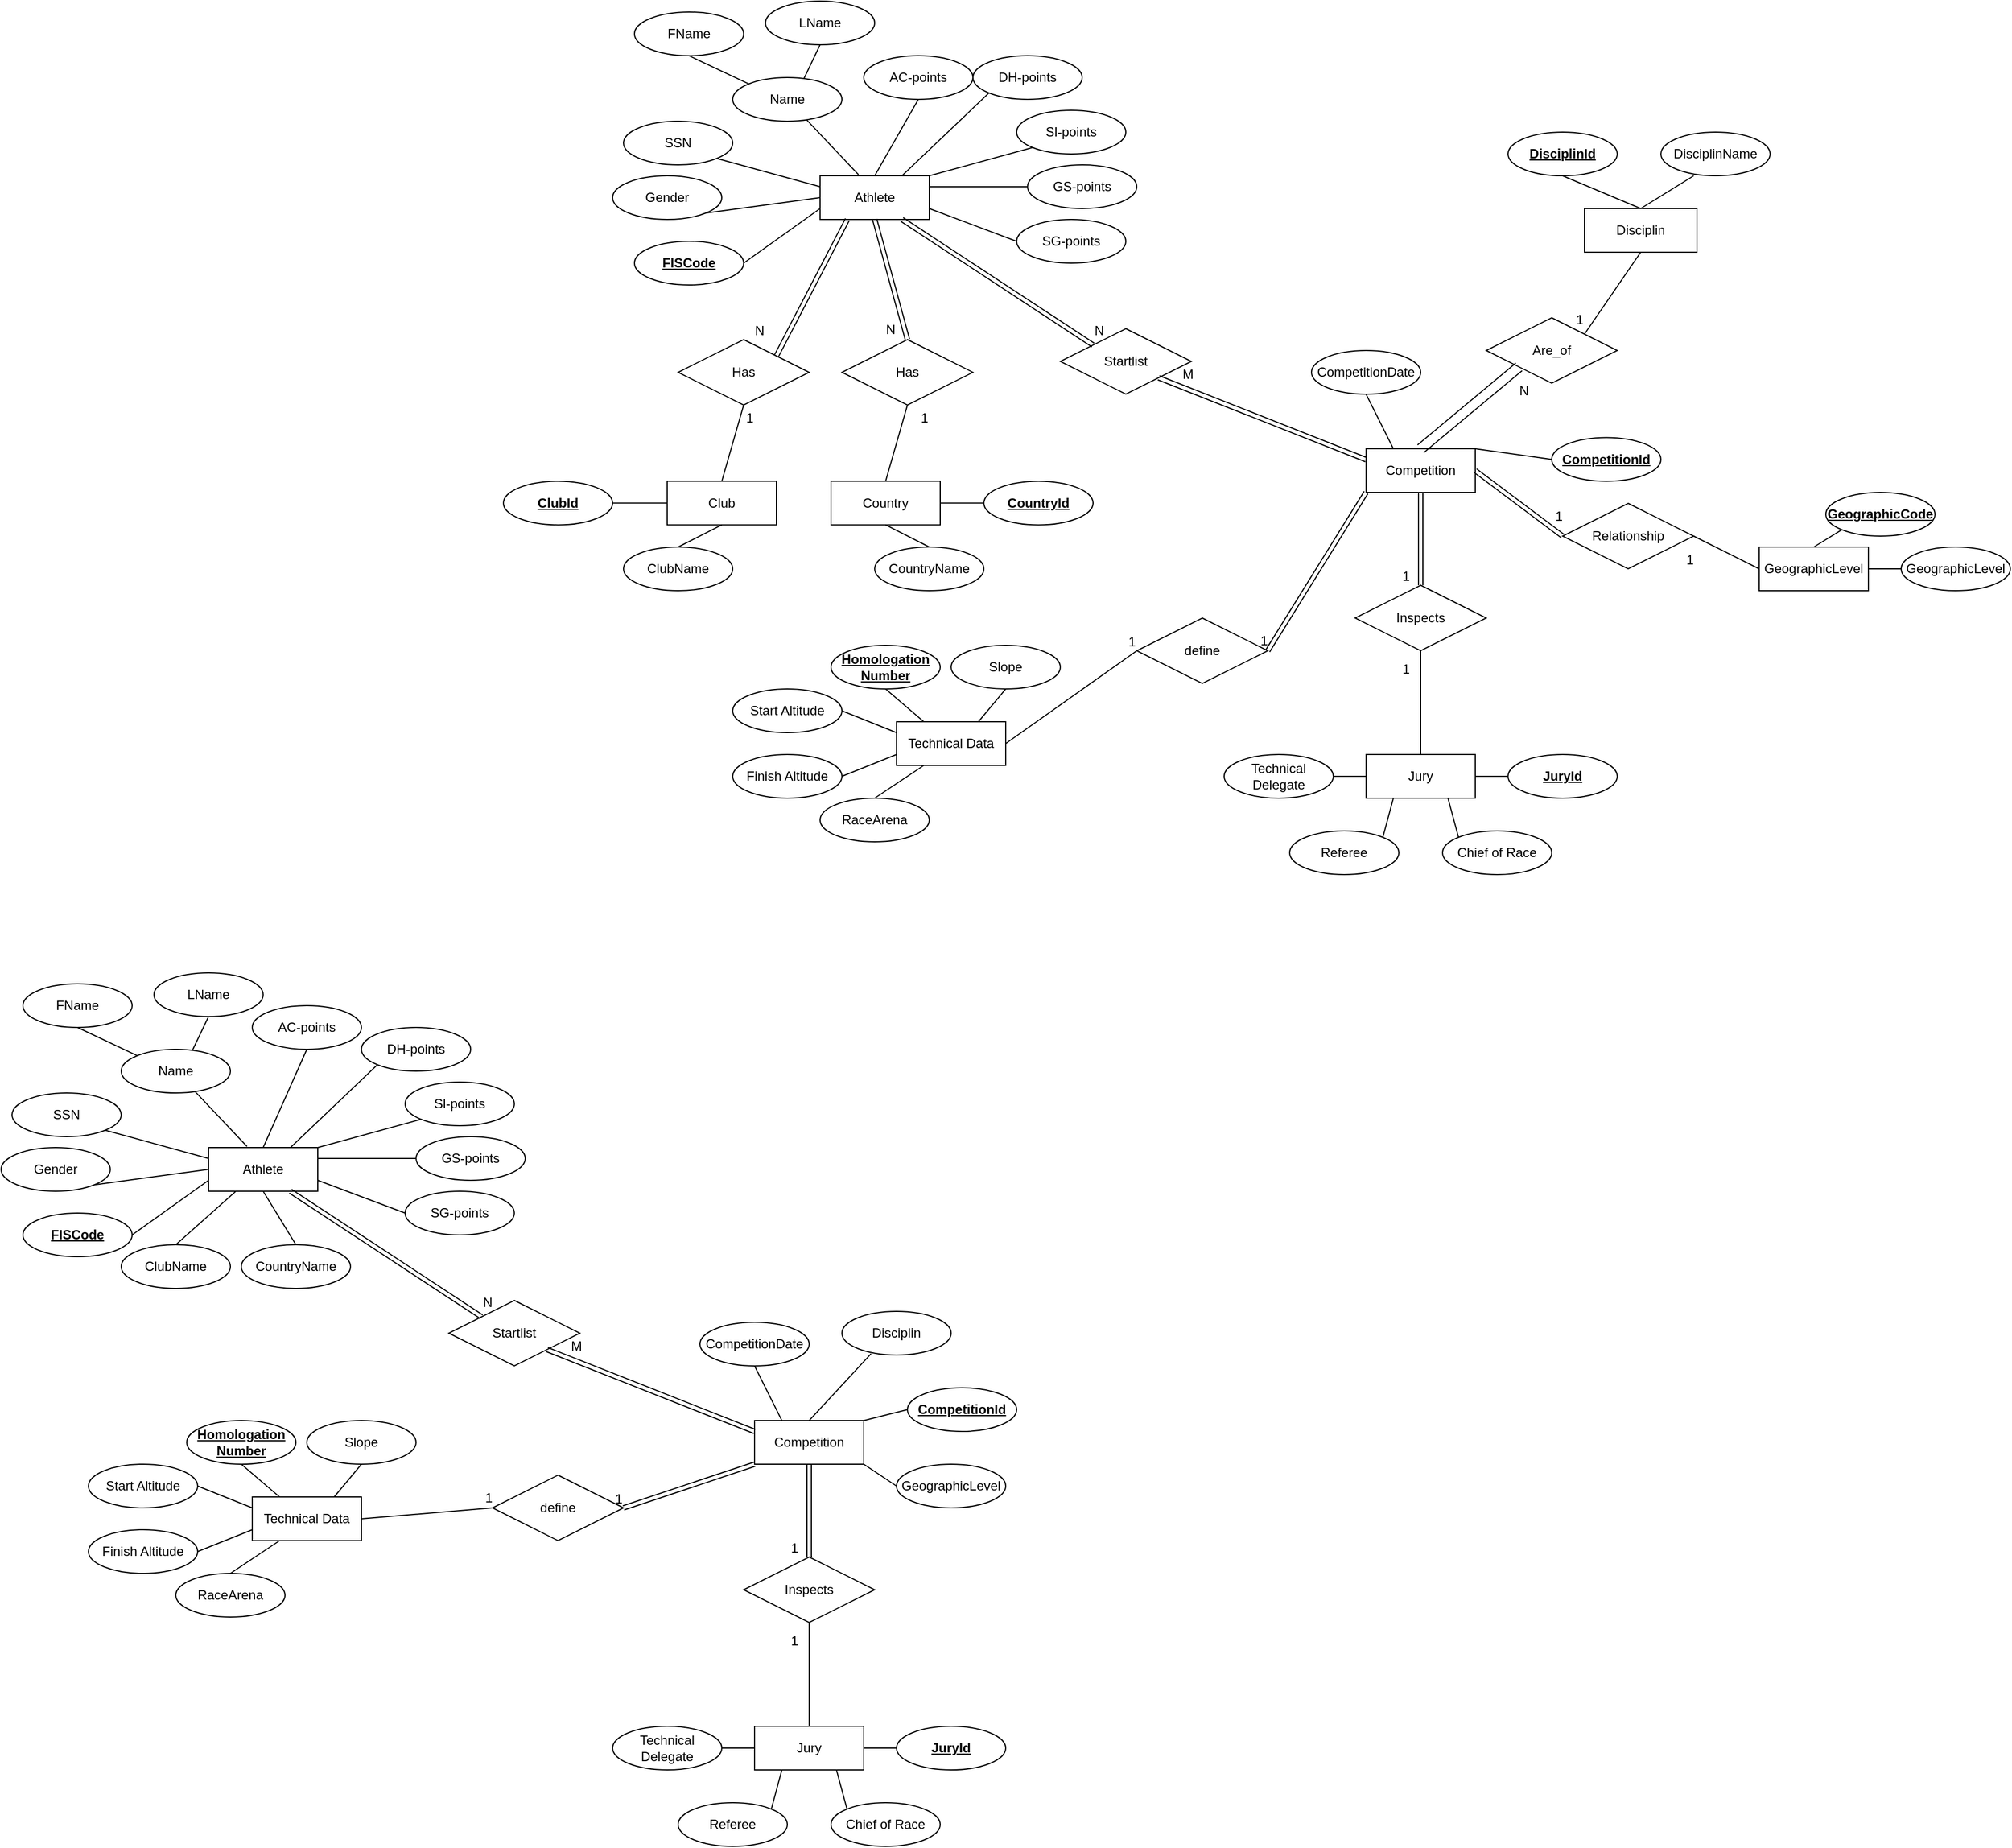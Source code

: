 <mxfile>
    <diagram id="diDXc3Ft5yhaLqKENx6Y" name="Page-1">
        <mxGraphModel dx="1535" dy="1657" grid="1" gridSize="10" guides="1" tooltips="1" connect="1" arrows="1" fold="1" page="1" pageScale="1" pageWidth="827" pageHeight="1169" math="0" shadow="0">
            <root>
                <mxCell id="0"/>
                <mxCell id="1" parent="0"/>
                <mxCell id="2" value="Athlete" style="whiteSpace=wrap;html=1;align=center;" parent="1" vertex="1">
                    <mxGeometry x="260" y="150" width="100" height="40" as="geometry"/>
                </mxCell>
                <mxCell id="7" value="&lt;b&gt;&lt;u&gt;FISCode&lt;/u&gt;&lt;/b&gt;" style="ellipse;whiteSpace=wrap;html=1;align=center;" parent="1" vertex="1">
                    <mxGeometry x="90" y="210" width="100" height="40" as="geometry"/>
                </mxCell>
                <mxCell id="8" value="SSN" style="ellipse;whiteSpace=wrap;html=1;align=center;" parent="1" vertex="1">
                    <mxGeometry x="80" y="100" width="100" height="40" as="geometry"/>
                </mxCell>
                <mxCell id="9" value="Sl-points&lt;span style=&quot;color: rgba(0, 0, 0, 0); font-family: monospace; font-size: 0px; text-align: start;&quot;&gt;%3CmxGraphModel%3E%3Croot%3E%3CmxCell%20id%3D%220%22%2F%3E%3CmxCell%20id%3D%221%22%20parent%3D%220%22%2F%3E%3CmxCell%20id%3D%222%22%20value%3D%22Racer%22%20style%3D%22whiteSpace%3Dwrap%3Bhtml%3D1%3Balign%3Dcenter%3B%22%20vertex%3D%221%22%20parent%3D%221%22%3E%3CmxGeometry%20x%3D%22340%22%20y%3D%22280%22%20width%3D%22100%22%20height%3D%2240%22%20as%3D%22geometry%22%2F%3E%3C%2FmxCell%3E%3C%2Froot%3E%3C%2FmxGraphModel%3E&lt;/span&gt;" style="ellipse;whiteSpace=wrap;html=1;align=center;" parent="1" vertex="1">
                    <mxGeometry x="440" y="90" width="100" height="40" as="geometry"/>
                </mxCell>
                <mxCell id="11" value="GS-points&lt;span style=&quot;color: rgba(0, 0, 0, 0); font-family: monospace; font-size: 0px; text-align: start;&quot;&gt;%3CmxGraphModel%3E%3Croot%3E%3CmxCell%20id%3D%220%22%2F%3E%3CmxCell%20id%3D%221%22%20parent%3D%220%22%2F%3E%3CmxCell%20id%3D%222%22%20value%3D%22Racer%22%20style%3D%22whiteSpace%3Dwrap%3Bhtml%3D1%3Balign%3Dcenter%3B%22%20vertex%3D%221%22%20parent%3D%221%22%3E%3CmxGeometry%20x%3D%22340%22%20y%3D%22280%22%20width%3D%22100%22%20height%3D%2240%22%20as%3D%22geometry%22%2F%3E%3C%2FmxCell%3E%3C%2Froot%3E%3C%2FmxGraphModel%3E&lt;/span&gt;" style="ellipse;whiteSpace=wrap;html=1;align=center;" parent="1" vertex="1">
                    <mxGeometry x="450" y="140" width="100" height="40" as="geometry"/>
                </mxCell>
                <mxCell id="12" value="SG-points&lt;span style=&quot;color: rgba(0, 0, 0, 0); font-family: monospace; font-size: 0px; text-align: start;&quot;&gt;%3CmxGraphModel%3E%3Croot%3E%3CmxCell%20id%3D%220%22%2F%3E%3CmxCell%20id%3D%221%22%20parent%3D%220%22%2F%3E%3CmxCell%20id%3D%222%22%20value%3D%22Racer%22%20style%3D%22whiteSpace%3Dwrap%3Bhtml%3D1%3Balign%3Dcenter%3B%22%20vertex%3D%221%22%20parent%3D%221%22%3E%3CmxGeometry%20x%3D%22340%22%20y%3D%22280%22%20width%3D%22100%22%20height%3D%2240%22%20as%3D%22geometry%22%2F%3E%3C%2FmxCell%3E%3C%2Froot%3E%3C%2FmxGraphModel%3E&lt;/span&gt;" style="ellipse;whiteSpace=wrap;html=1;align=center;" parent="1" vertex="1">
                    <mxGeometry x="440" y="190" width="100" height="40" as="geometry"/>
                </mxCell>
                <mxCell id="13" value="DH-points&lt;span style=&quot;color: rgba(0, 0, 0, 0); font-family: monospace; font-size: 0px; text-align: start;&quot;&gt;%3CmxGraphModel%3E%3Croot%3E%3CmxCell%20id%3D%220%22%2F%3E%3CmxCell%20id%3D%221%22%20parent%3D%220%22%2F%3E%3CmxCell%20id%3D%222%22%20value%3D%22Racer%22%20style%3D%22whiteSpace%3Dwrap%3Bhtml%3D1%3Balign%3Dcenter%3B%22%20vertex%3D%221%22%20parent%3D%221%22%3E%3CmxGeometry%20x%3D%22340%22%20y%3D%22280%22%20width%3D%22100%22%20height%3D%2240%22%20as%3D%22geometry%22%2F%3E%3C%2FmxCell%3E%3C%2Froot%3E%3C%2FmxGraphModel%3E&lt;/span&gt;" style="ellipse;whiteSpace=wrap;html=1;align=center;" parent="1" vertex="1">
                    <mxGeometry x="400" y="40" width="100" height="40" as="geometry"/>
                </mxCell>
                <mxCell id="14" value="AC-points&lt;span style=&quot;color: rgba(0, 0, 0, 0); font-family: monospace; font-size: 0px; text-align: start;&quot;&gt;%3CmxGraphModel%3E%3Croot%3E%3CmxCell%20id%3D%220%22%2F%3E%3CmxCell%20id%3D%221%22%20parent%3D%220%22%2F%3E%3CmxCell%20id%3D%222%22%20value%3D%22Racer%22%20style%3D%22whiteSpace%3Dwrap%3Bhtml%3D1%3Balign%3Dcenter%3B%22%20vertex%3D%221%22%20parent%3D%221%22%3E%3CmxGeometry%20x%3D%22340%22%20y%3D%22280%22%20width%3D%22100%22%20height%3D%2240%22%20as%3D%22geometry%22%2F%3E%3C%2FmxCell%3E%3C%2Froot%3E%3C%2FmxGraphModel%3E&lt;/span&gt;" style="ellipse;whiteSpace=wrap;html=1;align=center;" parent="1" vertex="1">
                    <mxGeometry x="300" y="40" width="100" height="40" as="geometry"/>
                </mxCell>
                <mxCell id="15" value="Competition" style="whiteSpace=wrap;html=1;align=center;" parent="1" vertex="1">
                    <mxGeometry x="760" y="400" width="100" height="40" as="geometry"/>
                </mxCell>
                <mxCell id="17" value="Slope" style="ellipse;whiteSpace=wrap;html=1;align=center;" parent="1" vertex="1">
                    <mxGeometry x="380" y="580" width="100" height="40" as="geometry"/>
                </mxCell>
                <mxCell id="19" value="Technical Delegate" style="ellipse;whiteSpace=wrap;html=1;align=center;" parent="1" vertex="1">
                    <mxGeometry x="630" y="680" width="100" height="40" as="geometry"/>
                </mxCell>
                <mxCell id="20" value="Referee" style="ellipse;whiteSpace=wrap;html=1;align=center;" parent="1" vertex="1">
                    <mxGeometry x="690" y="750" width="100" height="40" as="geometry"/>
                </mxCell>
                <mxCell id="21" value="Chief&amp;nbsp;of Race" style="ellipse;whiteSpace=wrap;html=1;align=center;" parent="1" vertex="1">
                    <mxGeometry x="830" y="750" width="100" height="40" as="geometry"/>
                </mxCell>
                <mxCell id="23" value="Technical Data" style="whiteSpace=wrap;html=1;align=center;" parent="1" vertex="1">
                    <mxGeometry x="330" y="650" width="100" height="40" as="geometry"/>
                </mxCell>
                <mxCell id="24" value="&lt;b&gt;&lt;u&gt;CompetitionId&lt;/u&gt;&lt;/b&gt;" style="ellipse;whiteSpace=wrap;html=1;align=center;" parent="1" vertex="1">
                    <mxGeometry x="930" y="389.71" width="100" height="40" as="geometry"/>
                </mxCell>
                <mxCell id="25" value="&lt;b&gt;&lt;u&gt;JuryId&lt;/u&gt;&lt;/b&gt;" style="ellipse;whiteSpace=wrap;html=1;align=center;" parent="1" vertex="1">
                    <mxGeometry x="890" y="680" width="100" height="40" as="geometry"/>
                </mxCell>
                <mxCell id="27" value="CompetitionDate" style="ellipse;whiteSpace=wrap;html=1;align=center;" parent="1" vertex="1">
                    <mxGeometry x="710" y="310" width="100" height="40" as="geometry"/>
                </mxCell>
                <mxCell id="28" value="&lt;b&gt;&lt;u&gt;Homologation Number&lt;/u&gt;&lt;/b&gt;" style="ellipse;whiteSpace=wrap;html=1;align=center;" parent="1" vertex="1">
                    <mxGeometry x="270" y="580" width="100" height="40" as="geometry"/>
                </mxCell>
                <mxCell id="31" value="Start Altitude" style="ellipse;whiteSpace=wrap;html=1;align=center;" parent="1" vertex="1">
                    <mxGeometry x="180" y="620" width="100" height="40" as="geometry"/>
                </mxCell>
                <mxCell id="32" value="Finish Altitude" style="ellipse;whiteSpace=wrap;html=1;align=center;" parent="1" vertex="1">
                    <mxGeometry x="180" y="680" width="100" height="40" as="geometry"/>
                </mxCell>
                <mxCell id="33" value="" style="endArrow=none;html=1;rounded=0;entryX=0.5;entryY=1;entryDx=0;entryDy=0;exitX=0.5;exitY=0;exitDx=0;exitDy=0;" parent="1" source="2" target="14" edge="1">
                    <mxGeometry relative="1" as="geometry">
                        <mxPoint x="540" y="70" as="sourcePoint"/>
                        <mxPoint x="430" y="460" as="targetPoint"/>
                    </mxGeometry>
                </mxCell>
                <mxCell id="34" value="" style="endArrow=none;html=1;rounded=0;entryX=0.75;entryY=0;entryDx=0;entryDy=0;exitX=0;exitY=1;exitDx=0;exitDy=0;" parent="1" source="13" target="2" edge="1">
                    <mxGeometry relative="1" as="geometry">
                        <mxPoint x="550" y="80" as="sourcePoint"/>
                        <mxPoint x="540" y="50" as="targetPoint"/>
                    </mxGeometry>
                </mxCell>
                <mxCell id="35" value="" style="endArrow=none;html=1;rounded=0;entryX=1;entryY=0;entryDx=0;entryDy=0;exitX=0;exitY=1;exitDx=0;exitDy=0;" parent="1" source="9" target="2" edge="1">
                    <mxGeometry relative="1" as="geometry">
                        <mxPoint x="535.355" y="44.142" as="sourcePoint"/>
                        <mxPoint x="590" y="50" as="targetPoint"/>
                    </mxGeometry>
                </mxCell>
                <mxCell id="36" value="" style="endArrow=none;html=1;rounded=0;exitX=0;exitY=0.5;exitDx=0;exitDy=0;entryX=1;entryY=0.25;entryDx=0;entryDy=0;" parent="1" source="11" target="2" edge="1">
                    <mxGeometry relative="1" as="geometry">
                        <mxPoint x="600" y="30" as="sourcePoint"/>
                        <mxPoint x="640" y="50" as="targetPoint"/>
                    </mxGeometry>
                </mxCell>
                <mxCell id="37" value="" style="endArrow=none;html=1;rounded=0;entryX=1;entryY=0.75;entryDx=0;entryDy=0;exitX=0;exitY=0.5;exitDx=0;exitDy=0;" parent="1" source="12" target="2" edge="1">
                    <mxGeometry relative="1" as="geometry">
                        <mxPoint x="664.645" y="44.142" as="sourcePoint"/>
                        <mxPoint x="640" y="70" as="targetPoint"/>
                    </mxGeometry>
                </mxCell>
                <mxCell id="40" value="" style="endArrow=none;html=1;rounded=0;exitX=0;exitY=0.5;exitDx=0;exitDy=0;" parent="1" edge="1">
                    <mxGeometry relative="1" as="geometry">
                        <mxPoint x="760" y="700" as="sourcePoint"/>
                        <mxPoint x="730" y="700" as="targetPoint"/>
                        <Array as="points">
                            <mxPoint x="730" y="700"/>
                        </Array>
                    </mxGeometry>
                </mxCell>
                <mxCell id="44" value="" style="endArrow=none;html=1;rounded=0;entryX=0;entryY=0.5;entryDx=0;entryDy=0;exitX=1;exitY=0.5;exitDx=0;exitDy=0;" parent="1" target="25" edge="1">
                    <mxGeometry relative="1" as="geometry">
                        <mxPoint x="860" y="700" as="sourcePoint"/>
                        <mxPoint x="630" y="510" as="targetPoint"/>
                    </mxGeometry>
                </mxCell>
                <mxCell id="45" value="" style="endArrow=none;html=1;rounded=0;exitX=0.75;exitY=1;exitDx=0;exitDy=0;entryX=0;entryY=0;entryDx=0;entryDy=0;" parent="1" target="21" edge="1">
                    <mxGeometry relative="1" as="geometry">
                        <mxPoint x="835" y="720" as="sourcePoint"/>
                        <mxPoint x="870" y="740" as="targetPoint"/>
                    </mxGeometry>
                </mxCell>
                <mxCell id="47" value="" style="endArrow=none;html=1;rounded=0;entryX=1;entryY=0;entryDx=0;entryDy=0;exitX=0.25;exitY=1;exitDx=0;exitDy=0;" parent="1" target="20" edge="1">
                    <mxGeometry relative="1" as="geometry">
                        <mxPoint x="785" y="720" as="sourcePoint"/>
                        <mxPoint x="820" y="760" as="targetPoint"/>
                    </mxGeometry>
                </mxCell>
                <mxCell id="53" value="" style="endArrow=none;html=1;rounded=0;exitX=0.5;exitY=1;exitDx=0;exitDy=0;entryX=0.25;entryY=0;entryDx=0;entryDy=0;" parent="1" source="28" target="23" edge="1">
                    <mxGeometry relative="1" as="geometry">
                        <mxPoint x="580" y="700" as="sourcePoint"/>
                        <mxPoint x="740" y="700" as="targetPoint"/>
                    </mxGeometry>
                </mxCell>
                <mxCell id="55" value="" style="endArrow=none;html=1;rounded=0;exitX=1;exitY=0.5;exitDx=0;exitDy=0;entryX=0;entryY=0.25;entryDx=0;entryDy=0;" parent="1" source="31" target="23" edge="1">
                    <mxGeometry relative="1" as="geometry">
                        <mxPoint x="330" y="630" as="sourcePoint"/>
                        <mxPoint x="365" y="660" as="targetPoint"/>
                    </mxGeometry>
                </mxCell>
                <mxCell id="56" value="" style="endArrow=none;html=1;rounded=0;exitX=1;exitY=0.5;exitDx=0;exitDy=0;entryX=0;entryY=0.75;entryDx=0;entryDy=0;" parent="1" source="32" target="23" edge="1">
                    <mxGeometry relative="1" as="geometry">
                        <mxPoint x="290" y="650" as="sourcePoint"/>
                        <mxPoint x="340" y="670" as="targetPoint"/>
                    </mxGeometry>
                </mxCell>
                <mxCell id="60" value="Gender" style="ellipse;whiteSpace=wrap;html=1;align=center;" parent="1" vertex="1">
                    <mxGeometry x="70" y="150" width="100" height="40" as="geometry"/>
                </mxCell>
                <mxCell id="62" value="ClubName" style="ellipse;whiteSpace=wrap;html=1;align=center;" parent="1" vertex="1">
                    <mxGeometry x="80" y="490" width="100" height="40" as="geometry"/>
                </mxCell>
                <mxCell id="63" value="GeographicLevel" style="whiteSpace=wrap;html=1;align=center;" parent="1" vertex="1">
                    <mxGeometry x="1120" y="490" width="100" height="40" as="geometry"/>
                </mxCell>
                <mxCell id="64" value="&lt;u&gt;&lt;b&gt;GeographicCode&lt;/b&gt;&lt;/u&gt;" style="ellipse;whiteSpace=wrap;html=1;align=center;" parent="1" vertex="1">
                    <mxGeometry x="1181" y="440" width="100" height="40" as="geometry"/>
                </mxCell>
                <mxCell id="65" value="GeographicLevel" style="ellipse;whiteSpace=wrap;html=1;align=center;" parent="1" vertex="1">
                    <mxGeometry x="1250" y="490" width="100" height="40" as="geometry"/>
                </mxCell>
                <mxCell id="66" value="" style="endArrow=none;html=1;rounded=0;entryX=1;entryY=0.5;entryDx=0;entryDy=0;exitX=0;exitY=0.5;exitDx=0;exitDy=0;" parent="1" source="65" target="63" edge="1">
                    <mxGeometry relative="1" as="geometry">
                        <mxPoint x="1289" y="480" as="sourcePoint"/>
                        <mxPoint x="1009" y="740" as="targetPoint"/>
                    </mxGeometry>
                </mxCell>
                <mxCell id="67" value="" style="endArrow=none;html=1;rounded=0;entryX=0.5;entryY=0;entryDx=0;entryDy=0;exitX=0;exitY=1;exitDx=0;exitDy=0;" parent="1" source="64" target="63" edge="1">
                    <mxGeometry relative="1" as="geometry">
                        <mxPoint x="1309" y="500" as="sourcePoint"/>
                        <mxPoint x="1270" y="520" as="targetPoint"/>
                    </mxGeometry>
                </mxCell>
                <mxCell id="72" value="define" style="shape=rhombus;perimeter=rhombusPerimeter;whiteSpace=wrap;html=1;align=center;" parent="1" vertex="1">
                    <mxGeometry x="550" y="555" width="120" height="60" as="geometry"/>
                </mxCell>
                <mxCell id="73" value="Inspects" style="shape=rhombus;perimeter=rhombusPerimeter;whiteSpace=wrap;html=1;align=center;" parent="1" vertex="1">
                    <mxGeometry x="750" y="525" width="120" height="60" as="geometry"/>
                </mxCell>
                <mxCell id="74" value="Relationship" style="shape=rhombus;perimeter=rhombusPerimeter;whiteSpace=wrap;html=1;align=center;" parent="1" vertex="1">
                    <mxGeometry x="940" y="450" width="120" height="60" as="geometry"/>
                </mxCell>
                <mxCell id="75" value="Are_of" style="shape=rhombus;perimeter=rhombusPerimeter;whiteSpace=wrap;html=1;align=center;" parent="1" vertex="1">
                    <mxGeometry x="870" y="280" width="120" height="60" as="geometry"/>
                </mxCell>
                <mxCell id="76" value="Startlist" style="shape=rhombus;perimeter=rhombusPerimeter;whiteSpace=wrap;html=1;align=center;rotation=0;" parent="1" vertex="1">
                    <mxGeometry x="480" y="290" width="120" height="60" as="geometry"/>
                </mxCell>
                <mxCell id="77" value="" style="shape=link;html=1;rounded=0;entryX=1;entryY=0.5;entryDx=0;entryDy=0;exitX=0;exitY=1;exitDx=0;exitDy=0;" parent="1" source="15" target="72" edge="1">
                    <mxGeometry relative="1" as="geometry">
                        <mxPoint x="780" y="440" as="sourcePoint"/>
                        <mxPoint x="940" y="440" as="targetPoint"/>
                    </mxGeometry>
                </mxCell>
                <mxCell id="78" value="1" style="resizable=0;html=1;align=right;verticalAlign=bottom;" parent="77" connectable="0" vertex="1">
                    <mxGeometry x="1" relative="1" as="geometry"/>
                </mxCell>
                <mxCell id="79" value="" style="endArrow=none;html=1;rounded=0;entryX=0;entryY=0.5;entryDx=0;entryDy=0;exitX=1;exitY=0.5;exitDx=0;exitDy=0;" parent="1" source="23" target="72" edge="1">
                    <mxGeometry relative="1" as="geometry">
                        <mxPoint x="880" y="600" as="sourcePoint"/>
                        <mxPoint x="1040" y="600" as="targetPoint"/>
                    </mxGeometry>
                </mxCell>
                <mxCell id="80" value="1" style="resizable=0;html=1;align=right;verticalAlign=bottom;" parent="79" connectable="0" vertex="1">
                    <mxGeometry x="1" relative="1" as="geometry"/>
                </mxCell>
                <mxCell id="81" value="" style="shape=link;html=1;rounded=0;entryX=0.5;entryY=0;entryDx=0;entryDy=0;exitX=0.5;exitY=1;exitDx=0;exitDy=0;" parent="1" source="15" target="73" edge="1">
                    <mxGeometry relative="1" as="geometry">
                        <mxPoint x="770" y="430" as="sourcePoint"/>
                        <mxPoint x="590" y="480" as="targetPoint"/>
                    </mxGeometry>
                </mxCell>
                <mxCell id="82" value="1" style="resizable=0;html=1;align=right;verticalAlign=bottom;" parent="81" connectable="0" vertex="1">
                    <mxGeometry x="1" relative="1" as="geometry">
                        <mxPoint x="-10" as="offset"/>
                    </mxGeometry>
                </mxCell>
                <mxCell id="83" value="" style="endArrow=none;html=1;rounded=0;entryX=0.5;entryY=1;entryDx=0;entryDy=0;exitX=0.5;exitY=0;exitDx=0;exitDy=0;" parent="1" target="73" edge="1">
                    <mxGeometry relative="1" as="geometry">
                        <mxPoint x="810" y="680" as="sourcePoint"/>
                        <mxPoint x="470" y="480" as="targetPoint"/>
                    </mxGeometry>
                </mxCell>
                <mxCell id="84" value="1" style="resizable=0;html=1;align=right;verticalAlign=bottom;" parent="83" connectable="0" vertex="1">
                    <mxGeometry x="1" relative="1" as="geometry">
                        <mxPoint x="-10" y="25" as="offset"/>
                    </mxGeometry>
                </mxCell>
                <mxCell id="85" value="" style="shape=link;html=1;rounded=0;entryX=0;entryY=0.5;entryDx=0;entryDy=0;exitX=1;exitY=0.5;exitDx=0;exitDy=0;" parent="1" source="15" target="74" edge="1">
                    <mxGeometry relative="1" as="geometry">
                        <mxPoint x="770" y="430" as="sourcePoint"/>
                        <mxPoint x="590" y="480" as="targetPoint"/>
                    </mxGeometry>
                </mxCell>
                <mxCell id="86" value="1" style="resizable=0;html=1;align=right;verticalAlign=bottom;" parent="85" connectable="0" vertex="1">
                    <mxGeometry x="1" relative="1" as="geometry">
                        <mxPoint y="-10" as="offset"/>
                    </mxGeometry>
                </mxCell>
                <mxCell id="87" value="" style="endArrow=none;html=1;rounded=0;entryX=1;entryY=0.5;entryDx=0;entryDy=0;exitX=0;exitY=0.5;exitDx=0;exitDy=0;" parent="1" source="63" target="74" edge="1">
                    <mxGeometry relative="1" as="geometry">
                        <mxPoint x="810" y="780" as="sourcePoint"/>
                        <mxPoint x="810" y="685" as="targetPoint"/>
                    </mxGeometry>
                </mxCell>
                <mxCell id="88" value="1" style="resizable=0;html=1;align=right;verticalAlign=bottom;" parent="87" connectable="0" vertex="1">
                    <mxGeometry x="1" relative="1" as="geometry">
                        <mxPoint y="30" as="offset"/>
                    </mxGeometry>
                </mxCell>
                <mxCell id="89" value="" style="endArrow=none;html=1;rounded=0;exitX=0;exitY=0.5;exitDx=0;exitDy=0;entryX=1;entryY=0;entryDx=0;entryDy=0;" parent="1" source="24" target="15" edge="1">
                    <mxGeometry relative="1" as="geometry">
                        <mxPoint x="1020" y="170" as="sourcePoint"/>
                        <mxPoint x="950" y="140" as="targetPoint"/>
                    </mxGeometry>
                </mxCell>
                <mxCell id="90" value="" style="endArrow=none;html=1;rounded=0;exitX=0.5;exitY=1;exitDx=0;exitDy=0;entryX=0.25;entryY=0;entryDx=0;entryDy=0;" parent="1" source="27" target="15" edge="1">
                    <mxGeometry relative="1" as="geometry">
                        <mxPoint x="950" y="380" as="sourcePoint"/>
                        <mxPoint x="870" y="410" as="targetPoint"/>
                    </mxGeometry>
                </mxCell>
                <mxCell id="96" value="" style="endArrow=none;html=1;rounded=0;exitX=0.5;exitY=1;exitDx=0;exitDy=0;entryX=0.75;entryY=0;entryDx=0;entryDy=0;" parent="1" source="17" target="23" edge="1">
                    <mxGeometry relative="1" as="geometry">
                        <mxPoint x="880" y="600" as="sourcePoint"/>
                        <mxPoint x="1040" y="600" as="targetPoint"/>
                    </mxGeometry>
                </mxCell>
                <mxCell id="98" value="Country" style="whiteSpace=wrap;html=1;align=center;" parent="1" vertex="1">
                    <mxGeometry x="270" y="429.71" width="100" height="40" as="geometry"/>
                </mxCell>
                <mxCell id="99" value="CountryName" style="ellipse;whiteSpace=wrap;html=1;align=center;" parent="1" vertex="1">
                    <mxGeometry x="310" y="490" width="100" height="40" as="geometry"/>
                </mxCell>
                <mxCell id="100" value="&lt;b&gt;&lt;u&gt;CountryId&lt;/u&gt;&lt;/b&gt;" style="ellipse;whiteSpace=wrap;html=1;align=center;" parent="1" vertex="1">
                    <mxGeometry x="410" y="429.71" width="100" height="40" as="geometry"/>
                </mxCell>
                <mxCell id="105" value="" style="endArrow=none;html=1;rounded=0;entryX=0;entryY=0.75;entryDx=0;entryDy=0;exitX=1;exitY=0.5;exitDx=0;exitDy=0;" parent="1" source="7" target="2" edge="1">
                    <mxGeometry relative="1" as="geometry">
                        <mxPoint x="190" y="250" as="sourcePoint"/>
                        <mxPoint x="255" y="220" as="targetPoint"/>
                    </mxGeometry>
                </mxCell>
                <mxCell id="106" value="" style="endArrow=none;html=1;rounded=0;exitX=1;exitY=1;exitDx=0;exitDy=0;entryX=0;entryY=0.5;entryDx=0;entryDy=0;" parent="1" source="60" target="2" edge="1">
                    <mxGeometry relative="1" as="geometry">
                        <mxPoint x="190" y="220" as="sourcePoint"/>
                        <mxPoint x="250" y="180" as="targetPoint"/>
                    </mxGeometry>
                </mxCell>
                <mxCell id="107" value="" style="endArrow=none;html=1;rounded=0;entryX=0;entryY=0.25;entryDx=0;entryDy=0;exitX=1;exitY=1;exitDx=0;exitDy=0;" parent="1" source="8" target="2" edge="1">
                    <mxGeometry relative="1" as="geometry">
                        <mxPoint x="175.355" y="184.142" as="sourcePoint"/>
                        <mxPoint x="230" y="190" as="targetPoint"/>
                    </mxGeometry>
                </mxCell>
                <mxCell id="113" value="Has" style="shape=rhombus;perimeter=rhombusPerimeter;whiteSpace=wrap;html=1;align=center;" parent="1" vertex="1">
                    <mxGeometry x="280" y="300" width="120" height="60" as="geometry"/>
                </mxCell>
                <mxCell id="114" value="" style="endArrow=none;html=1;rounded=0;entryX=0.5;entryY=0;entryDx=0;entryDy=0;exitX=0.5;exitY=1;exitDx=0;exitDy=0;" parent="1" source="98" target="99" edge="1">
                    <mxGeometry relative="1" as="geometry">
                        <mxPoint x="970.18" y="459.71" as="sourcePoint"/>
                        <mxPoint x="1130.18" y="459.71" as="targetPoint"/>
                    </mxGeometry>
                </mxCell>
                <mxCell id="115" value="" style="endArrow=none;html=1;rounded=0;exitX=1;exitY=0.5;exitDx=0;exitDy=0;entryX=0;entryY=0.5;entryDx=0;entryDy=0;" parent="1" source="98" target="100" edge="1">
                    <mxGeometry relative="1" as="geometry">
                        <mxPoint x="280.18" y="449.71" as="sourcePoint"/>
                        <mxPoint x="410" y="450" as="targetPoint"/>
                    </mxGeometry>
                </mxCell>
                <mxCell id="118" value="DisciplinName" style="ellipse;whiteSpace=wrap;html=1;align=center;" parent="1" vertex="1">
                    <mxGeometry x="1030" y="110" width="100" height="40" as="geometry"/>
                </mxCell>
                <mxCell id="119" value="&lt;b&gt;&lt;u&gt;DisciplinId&lt;/u&gt;&lt;/b&gt;" style="ellipse;whiteSpace=wrap;html=1;align=center;" parent="1" vertex="1">
                    <mxGeometry x="890" y="110" width="100" height="40" as="geometry"/>
                </mxCell>
                <mxCell id="120" value="Disciplin" style="whiteSpace=wrap;html=1;align=center;" parent="1" vertex="1">
                    <mxGeometry x="960" y="180" width="103" height="40" as="geometry"/>
                </mxCell>
                <mxCell id="121" value="" style="endArrow=none;html=1;rounded=0;exitX=0.5;exitY=0;exitDx=0;exitDy=0;entryX=0.5;entryY=1;entryDx=0;entryDy=0;" parent="1" source="120" target="119" edge="1">
                    <mxGeometry relative="1" as="geometry">
                        <mxPoint x="480" y="530" as="sourcePoint"/>
                        <mxPoint x="940" y="170" as="targetPoint"/>
                    </mxGeometry>
                </mxCell>
                <mxCell id="122" value="" style="endArrow=none;html=1;rounded=0;exitX=0.5;exitY=0;exitDx=0;exitDy=0;" parent="1" source="120" edge="1">
                    <mxGeometry relative="1" as="geometry">
                        <mxPoint x="1008.7" y="187.84" as="sourcePoint"/>
                        <mxPoint x="1060" y="150" as="targetPoint"/>
                    </mxGeometry>
                </mxCell>
                <mxCell id="124" value="" style="endArrow=none;html=1;rounded=0;entryX=1;entryY=0;entryDx=0;entryDy=0;exitX=0.5;exitY=1;exitDx=0;exitDy=0;" parent="1" source="120" target="75" edge="1">
                    <mxGeometry relative="1" as="geometry">
                        <mxPoint x="930" y="390" as="sourcePoint"/>
                        <mxPoint x="1190" y="460" as="targetPoint"/>
                    </mxGeometry>
                </mxCell>
                <mxCell id="125" value="1" style="resizable=0;html=1;align=right;verticalAlign=bottom;" parent="124" connectable="0" vertex="1">
                    <mxGeometry x="1" relative="1" as="geometry">
                        <mxPoint y="-5" as="offset"/>
                    </mxGeometry>
                </mxCell>
                <mxCell id="130" value="" style="shape=link;html=1;rounded=0;entryX=0;entryY=1;entryDx=0;entryDy=0;exitX=0.5;exitY=0;exitDx=0;exitDy=0;width=-9;" parent="1" source="15" target="75" edge="1">
                    <mxGeometry relative="1" as="geometry">
                        <mxPoint x="845" y="410" as="sourcePoint"/>
                        <mxPoint x="950" y="305" as="targetPoint"/>
                    </mxGeometry>
                </mxCell>
                <mxCell id="131" value="N" style="resizable=0;html=1;align=right;verticalAlign=bottom;" parent="130" connectable="0" vertex="1">
                    <mxGeometry x="1" relative="1" as="geometry">
                        <mxPoint x="10" y="30" as="offset"/>
                    </mxGeometry>
                </mxCell>
                <mxCell id="132" value="" style="endArrow=none;html=1;rounded=0;entryX=0.5;entryY=1;entryDx=0;entryDy=0;exitX=0.5;exitY=0;exitDx=0;exitDy=0;" parent="1" source="98" target="113" edge="1">
                    <mxGeometry relative="1" as="geometry">
                        <mxPoint x="910" y="480" as="sourcePoint"/>
                        <mxPoint x="1070" y="480" as="targetPoint"/>
                    </mxGeometry>
                </mxCell>
                <mxCell id="133" value="1" style="resizable=0;html=1;align=right;verticalAlign=bottom;" parent="132" connectable="0" vertex="1">
                    <mxGeometry x="1" relative="1" as="geometry">
                        <mxPoint x="20" y="20" as="offset"/>
                    </mxGeometry>
                </mxCell>
                <mxCell id="134" value="" style="shape=link;html=1;rounded=0;entryX=0.5;entryY=0;entryDx=0;entryDy=0;exitX=0.5;exitY=1;exitDx=0;exitDy=0;" parent="1" source="2" target="113" edge="1">
                    <mxGeometry relative="1" as="geometry">
                        <mxPoint x="910" y="480" as="sourcePoint"/>
                        <mxPoint x="1070" y="480" as="targetPoint"/>
                    </mxGeometry>
                </mxCell>
                <mxCell id="135" value="N" style="resizable=0;html=1;align=right;verticalAlign=bottom;" parent="134" connectable="0" vertex="1">
                    <mxGeometry x="1" relative="1" as="geometry">
                        <mxPoint x="-10" as="offset"/>
                    </mxGeometry>
                </mxCell>
                <mxCell id="137" value="Has" style="shape=rhombus;perimeter=rhombusPerimeter;whiteSpace=wrap;html=1;align=center;" parent="1" vertex="1">
                    <mxGeometry x="130" y="300" width="120" height="60" as="geometry"/>
                </mxCell>
                <mxCell id="138" value="" style="shape=link;html=1;rounded=0;entryX=1;entryY=0;entryDx=0;entryDy=0;exitX=0.25;exitY=1;exitDx=0;exitDy=0;" parent="1" source="2" target="137" edge="1">
                    <mxGeometry relative="1" as="geometry">
                        <mxPoint x="250" y="200" as="sourcePoint"/>
                        <mxPoint x="270" y="310" as="targetPoint"/>
                    </mxGeometry>
                </mxCell>
                <mxCell id="139" value="N" style="resizable=0;html=1;align=right;verticalAlign=bottom;" parent="138" connectable="0" vertex="1">
                    <mxGeometry x="1" relative="1" as="geometry">
                        <mxPoint x="-10" y="-15" as="offset"/>
                    </mxGeometry>
                </mxCell>
                <mxCell id="142" value="Club" style="whiteSpace=wrap;html=1;align=center;" parent="1" vertex="1">
                    <mxGeometry x="120" y="429.71" width="100" height="40" as="geometry"/>
                </mxCell>
                <mxCell id="143" value="" style="endArrow=none;html=1;rounded=0;entryX=0.5;entryY=1;entryDx=0;entryDy=0;exitX=0.5;exitY=0;exitDx=0;exitDy=0;" parent="1" source="142" target="137" edge="1">
                    <mxGeometry relative="1" as="geometry">
                        <mxPoint x="330" y="439.71" as="sourcePoint"/>
                        <mxPoint x="350" y="370" as="targetPoint"/>
                    </mxGeometry>
                </mxCell>
                <mxCell id="144" value="1" style="resizable=0;html=1;align=right;verticalAlign=bottom;" parent="143" connectable="0" vertex="1">
                    <mxGeometry x="1" relative="1" as="geometry">
                        <mxPoint x="10" y="20" as="offset"/>
                    </mxGeometry>
                </mxCell>
                <mxCell id="145" value="&lt;b&gt;&lt;u&gt;ClubId&lt;/u&gt;&lt;/b&gt;" style="ellipse;whiteSpace=wrap;html=1;align=center;" parent="1" vertex="1">
                    <mxGeometry x="-30" y="429.71" width="100" height="40" as="geometry"/>
                </mxCell>
                <mxCell id="146" value="" style="endArrow=none;html=1;rounded=0;entryX=1;entryY=0.5;entryDx=0;entryDy=0;exitX=0;exitY=0.5;exitDx=0;exitDy=0;" parent="1" source="142" target="145" edge="1">
                    <mxGeometry relative="1" as="geometry">
                        <mxPoint x="910" y="370" as="sourcePoint"/>
                        <mxPoint x="1070" y="370" as="targetPoint"/>
                    </mxGeometry>
                </mxCell>
                <mxCell id="147" value="" style="endArrow=none;html=1;rounded=0;entryX=0.5;entryY=0;entryDx=0;entryDy=0;exitX=0.5;exitY=1;exitDx=0;exitDy=0;" parent="1" source="142" target="62" edge="1">
                    <mxGeometry relative="1" as="geometry">
                        <mxPoint x="130" y="459.71" as="sourcePoint"/>
                        <mxPoint x="80" y="459.71" as="targetPoint"/>
                    </mxGeometry>
                </mxCell>
                <mxCell id="149" value="Name" style="ellipse;whiteSpace=wrap;html=1;align=center;" parent="1" vertex="1">
                    <mxGeometry x="180" y="60" width="100" height="40" as="geometry"/>
                </mxCell>
                <mxCell id="150" value="LName" style="ellipse;whiteSpace=wrap;html=1;align=center;" parent="1" vertex="1">
                    <mxGeometry x="210" y="-10" width="100" height="40" as="geometry"/>
                </mxCell>
                <mxCell id="151" value="FName" style="ellipse;whiteSpace=wrap;html=1;align=center;" parent="1" vertex="1">
                    <mxGeometry x="90" width="100" height="40" as="geometry"/>
                </mxCell>
                <mxCell id="152" value="" style="endArrow=none;html=1;rounded=0;entryX=0.5;entryY=1;entryDx=0;entryDy=0;exitX=0.652;exitY=0.025;exitDx=0;exitDy=0;exitPerimeter=0;" parent="1" source="149" target="150" edge="1">
                    <mxGeometry relative="1" as="geometry">
                        <mxPoint x="370" y="380" as="sourcePoint"/>
                        <mxPoint x="530" y="380" as="targetPoint"/>
                    </mxGeometry>
                </mxCell>
                <mxCell id="153" value="" style="endArrow=none;html=1;rounded=0;entryX=0.5;entryY=1;entryDx=0;entryDy=0;exitX=0;exitY=0;exitDx=0;exitDy=0;" parent="1" source="149" target="151" edge="1">
                    <mxGeometry relative="1" as="geometry">
                        <mxPoint x="265.2" y="61" as="sourcePoint"/>
                        <mxPoint x="280" y="30" as="targetPoint"/>
                    </mxGeometry>
                </mxCell>
                <mxCell id="154" value="" style="endArrow=none;html=1;rounded=0;entryX=0.352;entryY=-0.025;entryDx=0;entryDy=0;entryPerimeter=0;" parent="1" source="149" target="2" edge="1">
                    <mxGeometry relative="1" as="geometry">
                        <mxPoint x="265.2" y="61" as="sourcePoint"/>
                        <mxPoint x="280" y="30" as="targetPoint"/>
                    </mxGeometry>
                </mxCell>
                <mxCell id="161" value="RaceArena" style="ellipse;whiteSpace=wrap;html=1;align=center;" vertex="1" parent="1">
                    <mxGeometry x="260" y="720" width="100" height="40" as="geometry"/>
                </mxCell>
                <mxCell id="162" value="" style="endArrow=none;html=1;rounded=0;entryX=0.25;entryY=1;entryDx=0;entryDy=0;exitX=0.5;exitY=0;exitDx=0;exitDy=0;" edge="1" parent="1" source="161" target="23">
                    <mxGeometry relative="1" as="geometry">
                        <mxPoint x="430" y="730" as="sourcePoint"/>
                        <mxPoint x="390" y="700" as="targetPoint"/>
                    </mxGeometry>
                </mxCell>
                <mxCell id="168" value="" style="shape=link;html=1;rounded=0;exitX=0.75;exitY=1;exitDx=0;exitDy=0;entryX=0;entryY=0;entryDx=0;entryDy=0;" edge="1" parent="1" source="2" target="76">
                    <mxGeometry relative="1" as="geometry">
                        <mxPoint x="780" y="380" as="sourcePoint"/>
                        <mxPoint x="940" y="380" as="targetPoint"/>
                    </mxGeometry>
                </mxCell>
                <mxCell id="169" value="N" style="resizable=0;html=1;align=right;verticalAlign=bottom;" connectable="0" vertex="1" parent="168">
                    <mxGeometry x="1" relative="1" as="geometry">
                        <mxPoint x="10" y="-5" as="offset"/>
                    </mxGeometry>
                </mxCell>
                <mxCell id="170" value="" style="shape=link;html=1;rounded=0;exitX=1;exitY=1;exitDx=0;exitDy=0;entryX=0;entryY=0.25;entryDx=0;entryDy=0;" edge="1" parent="1" source="76" target="15">
                    <mxGeometry relative="1" as="geometry">
                        <mxPoint x="780" y="380" as="sourcePoint"/>
                        <mxPoint x="940" y="380" as="targetPoint"/>
                    </mxGeometry>
                </mxCell>
                <mxCell id="171" value="M" style="resizable=0;html=1;align=left;verticalAlign=bottom;" connectable="0" vertex="1" parent="170">
                    <mxGeometry x="-1" relative="1" as="geometry">
                        <mxPoint x="20" y="5" as="offset"/>
                    </mxGeometry>
                </mxCell>
                <mxCell id="173" value="Jury" style="whiteSpace=wrap;html=1;align=center;" vertex="1" parent="1">
                    <mxGeometry x="760" y="680" width="100" height="40" as="geometry"/>
                </mxCell>
                <mxCell id="175" value="Athlete" style="whiteSpace=wrap;html=1;align=center;" vertex="1" parent="1">
                    <mxGeometry x="-300" y="1040" width="100" height="40" as="geometry"/>
                </mxCell>
                <mxCell id="176" value="&lt;b&gt;&lt;u&gt;FISCode&lt;/u&gt;&lt;/b&gt;" style="ellipse;whiteSpace=wrap;html=1;align=center;" vertex="1" parent="1">
                    <mxGeometry x="-470" y="1100" width="100" height="40" as="geometry"/>
                </mxCell>
                <mxCell id="177" value="SSN" style="ellipse;whiteSpace=wrap;html=1;align=center;" vertex="1" parent="1">
                    <mxGeometry x="-480" y="990" width="100" height="40" as="geometry"/>
                </mxCell>
                <mxCell id="178" value="Sl-points&lt;span style=&quot;color: rgba(0, 0, 0, 0); font-family: monospace; font-size: 0px; text-align: start;&quot;&gt;%3CmxGraphModel%3E%3Croot%3E%3CmxCell%20id%3D%220%22%2F%3E%3CmxCell%20id%3D%221%22%20parent%3D%220%22%2F%3E%3CmxCell%20id%3D%222%22%20value%3D%22Racer%22%20style%3D%22whiteSpace%3Dwrap%3Bhtml%3D1%3Balign%3Dcenter%3B%22%20vertex%3D%221%22%20parent%3D%221%22%3E%3CmxGeometry%20x%3D%22340%22%20y%3D%22280%22%20width%3D%22100%22%20height%3D%2240%22%20as%3D%22geometry%22%2F%3E%3C%2FmxCell%3E%3C%2Froot%3E%3C%2FmxGraphModel%3E&lt;/span&gt;" style="ellipse;whiteSpace=wrap;html=1;align=center;" vertex="1" parent="1">
                    <mxGeometry x="-120" y="980" width="100" height="40" as="geometry"/>
                </mxCell>
                <mxCell id="179" value="GS-points&lt;span style=&quot;color: rgba(0, 0, 0, 0); font-family: monospace; font-size: 0px; text-align: start;&quot;&gt;%3CmxGraphModel%3E%3Croot%3E%3CmxCell%20id%3D%220%22%2F%3E%3CmxCell%20id%3D%221%22%20parent%3D%220%22%2F%3E%3CmxCell%20id%3D%222%22%20value%3D%22Racer%22%20style%3D%22whiteSpace%3Dwrap%3Bhtml%3D1%3Balign%3Dcenter%3B%22%20vertex%3D%221%22%20parent%3D%221%22%3E%3CmxGeometry%20x%3D%22340%22%20y%3D%22280%22%20width%3D%22100%22%20height%3D%2240%22%20as%3D%22geometry%22%2F%3E%3C%2FmxCell%3E%3C%2Froot%3E%3C%2FmxGraphModel%3E&lt;/span&gt;" style="ellipse;whiteSpace=wrap;html=1;align=center;" vertex="1" parent="1">
                    <mxGeometry x="-110" y="1030" width="100" height="40" as="geometry"/>
                </mxCell>
                <mxCell id="180" value="SG-points&lt;span style=&quot;color: rgba(0, 0, 0, 0); font-family: monospace; font-size: 0px; text-align: start;&quot;&gt;%3CmxGraphModel%3E%3Croot%3E%3CmxCell%20id%3D%220%22%2F%3E%3CmxCell%20id%3D%221%22%20parent%3D%220%22%2F%3E%3CmxCell%20id%3D%222%22%20value%3D%22Racer%22%20style%3D%22whiteSpace%3Dwrap%3Bhtml%3D1%3Balign%3Dcenter%3B%22%20vertex%3D%221%22%20parent%3D%221%22%3E%3CmxGeometry%20x%3D%22340%22%20y%3D%22280%22%20width%3D%22100%22%20height%3D%2240%22%20as%3D%22geometry%22%2F%3E%3C%2FmxCell%3E%3C%2Froot%3E%3C%2FmxGraphModel%3E&lt;/span&gt;" style="ellipse;whiteSpace=wrap;html=1;align=center;" vertex="1" parent="1">
                    <mxGeometry x="-120" y="1080" width="100" height="40" as="geometry"/>
                </mxCell>
                <mxCell id="181" value="DH-points&lt;span style=&quot;color: rgba(0, 0, 0, 0); font-family: monospace; font-size: 0px; text-align: start;&quot;&gt;%3CmxGraphModel%3E%3Croot%3E%3CmxCell%20id%3D%220%22%2F%3E%3CmxCell%20id%3D%221%22%20parent%3D%220%22%2F%3E%3CmxCell%20id%3D%222%22%20value%3D%22Racer%22%20style%3D%22whiteSpace%3Dwrap%3Bhtml%3D1%3Balign%3Dcenter%3B%22%20vertex%3D%221%22%20parent%3D%221%22%3E%3CmxGeometry%20x%3D%22340%22%20y%3D%22280%22%20width%3D%22100%22%20height%3D%2240%22%20as%3D%22geometry%22%2F%3E%3C%2FmxCell%3E%3C%2Froot%3E%3C%2FmxGraphModel%3E&lt;/span&gt;" style="ellipse;whiteSpace=wrap;html=1;align=center;" vertex="1" parent="1">
                    <mxGeometry x="-160" y="930" width="100" height="40" as="geometry"/>
                </mxCell>
                <mxCell id="182" value="AC-points&lt;span style=&quot;color: rgba(0, 0, 0, 0); font-family: monospace; font-size: 0px; text-align: start;&quot;&gt;%3CmxGraphModel%3E%3Croot%3E%3CmxCell%20id%3D%220%22%2F%3E%3CmxCell%20id%3D%221%22%20parent%3D%220%22%2F%3E%3CmxCell%20id%3D%222%22%20value%3D%22Racer%22%20style%3D%22whiteSpace%3Dwrap%3Bhtml%3D1%3Balign%3Dcenter%3B%22%20vertex%3D%221%22%20parent%3D%221%22%3E%3CmxGeometry%20x%3D%22340%22%20y%3D%22280%22%20width%3D%22100%22%20height%3D%2240%22%20as%3D%22geometry%22%2F%3E%3C%2FmxCell%3E%3C%2Froot%3E%3C%2FmxGraphModel%3E&lt;/span&gt;" style="ellipse;whiteSpace=wrap;html=1;align=center;" vertex="1" parent="1">
                    <mxGeometry x="-260" y="910" width="100" height="40" as="geometry"/>
                </mxCell>
                <mxCell id="183" value="Competition" style="whiteSpace=wrap;html=1;align=center;" vertex="1" parent="1">
                    <mxGeometry x="200" y="1290" width="100" height="40" as="geometry"/>
                </mxCell>
                <mxCell id="184" value="Slope" style="ellipse;whiteSpace=wrap;html=1;align=center;" vertex="1" parent="1">
                    <mxGeometry x="-210" y="1290" width="100" height="40" as="geometry"/>
                </mxCell>
                <mxCell id="185" value="Technical Delegate" style="ellipse;whiteSpace=wrap;html=1;align=center;" vertex="1" parent="1">
                    <mxGeometry x="70" y="1570" width="100" height="40" as="geometry"/>
                </mxCell>
                <mxCell id="186" value="Referee" style="ellipse;whiteSpace=wrap;html=1;align=center;" vertex="1" parent="1">
                    <mxGeometry x="130" y="1640" width="100" height="40" as="geometry"/>
                </mxCell>
                <mxCell id="187" value="Chief&amp;nbsp;of Race" style="ellipse;whiteSpace=wrap;html=1;align=center;" vertex="1" parent="1">
                    <mxGeometry x="270" y="1640" width="100" height="40" as="geometry"/>
                </mxCell>
                <mxCell id="188" value="Technical Data" style="whiteSpace=wrap;html=1;align=center;" vertex="1" parent="1">
                    <mxGeometry x="-260" y="1360" width="100" height="40" as="geometry"/>
                </mxCell>
                <mxCell id="189" value="&lt;b&gt;&lt;u&gt;CompetitionId&lt;/u&gt;&lt;/b&gt;" style="ellipse;whiteSpace=wrap;html=1;align=center;" vertex="1" parent="1">
                    <mxGeometry x="340" y="1260" width="100" height="40" as="geometry"/>
                </mxCell>
                <mxCell id="190" value="&lt;b&gt;&lt;u&gt;JuryId&lt;/u&gt;&lt;/b&gt;" style="ellipse;whiteSpace=wrap;html=1;align=center;" vertex="1" parent="1">
                    <mxGeometry x="330" y="1570" width="100" height="40" as="geometry"/>
                </mxCell>
                <mxCell id="191" value="CompetitionDate" style="ellipse;whiteSpace=wrap;html=1;align=center;" vertex="1" parent="1">
                    <mxGeometry x="150" y="1200" width="100" height="40" as="geometry"/>
                </mxCell>
                <mxCell id="192" value="&lt;b&gt;&lt;u&gt;Homologation Number&lt;/u&gt;&lt;/b&gt;" style="ellipse;whiteSpace=wrap;html=1;align=center;" vertex="1" parent="1">
                    <mxGeometry x="-320" y="1290" width="100" height="40" as="geometry"/>
                </mxCell>
                <mxCell id="193" value="Start Altitude" style="ellipse;whiteSpace=wrap;html=1;align=center;" vertex="1" parent="1">
                    <mxGeometry x="-410" y="1330" width="100" height="40" as="geometry"/>
                </mxCell>
                <mxCell id="194" value="Finish Altitude" style="ellipse;whiteSpace=wrap;html=1;align=center;" vertex="1" parent="1">
                    <mxGeometry x="-410" y="1390" width="100" height="40" as="geometry"/>
                </mxCell>
                <mxCell id="195" value="" style="endArrow=none;html=1;rounded=0;entryX=0.5;entryY=1;entryDx=0;entryDy=0;exitX=0.5;exitY=0;exitDx=0;exitDy=0;" edge="1" parent="1" source="175" target="182">
                    <mxGeometry relative="1" as="geometry">
                        <mxPoint x="-20" y="960" as="sourcePoint"/>
                        <mxPoint x="-130" y="1350" as="targetPoint"/>
                    </mxGeometry>
                </mxCell>
                <mxCell id="196" value="" style="endArrow=none;html=1;rounded=0;entryX=0.75;entryY=0;entryDx=0;entryDy=0;exitX=0;exitY=1;exitDx=0;exitDy=0;" edge="1" parent="1" source="181" target="175">
                    <mxGeometry relative="1" as="geometry">
                        <mxPoint x="-10" y="970" as="sourcePoint"/>
                        <mxPoint x="-20" y="940" as="targetPoint"/>
                    </mxGeometry>
                </mxCell>
                <mxCell id="197" value="" style="endArrow=none;html=1;rounded=0;entryX=1;entryY=0;entryDx=0;entryDy=0;exitX=0;exitY=1;exitDx=0;exitDy=0;" edge="1" parent="1" source="178" target="175">
                    <mxGeometry relative="1" as="geometry">
                        <mxPoint x="-24.645" y="934.142" as="sourcePoint"/>
                        <mxPoint x="30" y="940" as="targetPoint"/>
                    </mxGeometry>
                </mxCell>
                <mxCell id="198" value="" style="endArrow=none;html=1;rounded=0;exitX=0;exitY=0.5;exitDx=0;exitDy=0;entryX=1;entryY=0.25;entryDx=0;entryDy=0;" edge="1" parent="1" source="179" target="175">
                    <mxGeometry relative="1" as="geometry">
                        <mxPoint x="40" y="920" as="sourcePoint"/>
                        <mxPoint x="80" y="940" as="targetPoint"/>
                    </mxGeometry>
                </mxCell>
                <mxCell id="199" value="" style="endArrow=none;html=1;rounded=0;entryX=1;entryY=0.75;entryDx=0;entryDy=0;exitX=0;exitY=0.5;exitDx=0;exitDy=0;" edge="1" parent="1" source="180" target="175">
                    <mxGeometry relative="1" as="geometry">
                        <mxPoint x="104.645" y="934.142" as="sourcePoint"/>
                        <mxPoint x="80" y="960" as="targetPoint"/>
                    </mxGeometry>
                </mxCell>
                <mxCell id="200" value="" style="endArrow=none;html=1;rounded=0;exitX=0;exitY=0.5;exitDx=0;exitDy=0;" edge="1" parent="1">
                    <mxGeometry relative="1" as="geometry">
                        <mxPoint x="200" y="1590" as="sourcePoint"/>
                        <mxPoint x="170" y="1590" as="targetPoint"/>
                        <Array as="points">
                            <mxPoint x="170" y="1590"/>
                        </Array>
                    </mxGeometry>
                </mxCell>
                <mxCell id="201" value="" style="endArrow=none;html=1;rounded=0;entryX=0;entryY=0.5;entryDx=0;entryDy=0;exitX=1;exitY=0.5;exitDx=0;exitDy=0;" edge="1" parent="1" target="190">
                    <mxGeometry relative="1" as="geometry">
                        <mxPoint x="300" y="1590" as="sourcePoint"/>
                        <mxPoint x="70" y="1400" as="targetPoint"/>
                    </mxGeometry>
                </mxCell>
                <mxCell id="202" value="" style="endArrow=none;html=1;rounded=0;exitX=0.75;exitY=1;exitDx=0;exitDy=0;entryX=0;entryY=0;entryDx=0;entryDy=0;" edge="1" parent="1" target="187">
                    <mxGeometry relative="1" as="geometry">
                        <mxPoint x="275" y="1610" as="sourcePoint"/>
                        <mxPoint x="310" y="1630" as="targetPoint"/>
                    </mxGeometry>
                </mxCell>
                <mxCell id="203" value="" style="endArrow=none;html=1;rounded=0;entryX=1;entryY=0;entryDx=0;entryDy=0;exitX=0.25;exitY=1;exitDx=0;exitDy=0;" edge="1" parent="1" target="186">
                    <mxGeometry relative="1" as="geometry">
                        <mxPoint x="225" y="1610" as="sourcePoint"/>
                        <mxPoint x="260" y="1650" as="targetPoint"/>
                    </mxGeometry>
                </mxCell>
                <mxCell id="204" value="" style="endArrow=none;html=1;rounded=0;exitX=0.5;exitY=1;exitDx=0;exitDy=0;entryX=0.25;entryY=0;entryDx=0;entryDy=0;" edge="1" parent="1" source="192" target="188">
                    <mxGeometry relative="1" as="geometry">
                        <mxPoint x="-10" y="1410" as="sourcePoint"/>
                        <mxPoint x="150" y="1410" as="targetPoint"/>
                    </mxGeometry>
                </mxCell>
                <mxCell id="205" value="" style="endArrow=none;html=1;rounded=0;exitX=1;exitY=0.5;exitDx=0;exitDy=0;entryX=0;entryY=0.25;entryDx=0;entryDy=0;" edge="1" parent="1" source="193" target="188">
                    <mxGeometry relative="1" as="geometry">
                        <mxPoint x="-260" y="1340" as="sourcePoint"/>
                        <mxPoint x="-225" y="1370" as="targetPoint"/>
                    </mxGeometry>
                </mxCell>
                <mxCell id="206" value="" style="endArrow=none;html=1;rounded=0;exitX=1;exitY=0.5;exitDx=0;exitDy=0;entryX=0;entryY=0.75;entryDx=0;entryDy=0;" edge="1" parent="1" source="194" target="188">
                    <mxGeometry relative="1" as="geometry">
                        <mxPoint x="-300" y="1360" as="sourcePoint"/>
                        <mxPoint x="-250" y="1380" as="targetPoint"/>
                    </mxGeometry>
                </mxCell>
                <mxCell id="208" value="Gender" style="ellipse;whiteSpace=wrap;html=1;align=center;" vertex="1" parent="1">
                    <mxGeometry x="-490" y="1040" width="100" height="40" as="geometry"/>
                </mxCell>
                <mxCell id="209" value="ClubName" style="ellipse;whiteSpace=wrap;html=1;align=center;" vertex="1" parent="1">
                    <mxGeometry x="-380" y="1129" width="100" height="40" as="geometry"/>
                </mxCell>
                <mxCell id="212" value="GeographicLevel" style="ellipse;whiteSpace=wrap;html=1;align=center;" vertex="1" parent="1">
                    <mxGeometry x="330" y="1330" width="100" height="40" as="geometry"/>
                </mxCell>
                <mxCell id="213" value="" style="endArrow=none;html=1;rounded=0;entryX=1;entryY=1;entryDx=0;entryDy=0;exitX=0;exitY=0.5;exitDx=0;exitDy=0;" edge="1" parent="1" source="212" target="183">
                    <mxGeometry relative="1" as="geometry">
                        <mxPoint x="729" y="1370" as="sourcePoint"/>
                        <mxPoint x="660" y="1400" as="targetPoint"/>
                    </mxGeometry>
                </mxCell>
                <mxCell id="215" value="define" style="shape=rhombus;perimeter=rhombusPerimeter;whiteSpace=wrap;html=1;align=center;" vertex="1" parent="1">
                    <mxGeometry x="-40" y="1340" width="120" height="60" as="geometry"/>
                </mxCell>
                <mxCell id="216" value="Inspects" style="shape=rhombus;perimeter=rhombusPerimeter;whiteSpace=wrap;html=1;align=center;" vertex="1" parent="1">
                    <mxGeometry x="190" y="1415" width="120" height="60" as="geometry"/>
                </mxCell>
                <mxCell id="219" value="Startlist" style="shape=rhombus;perimeter=rhombusPerimeter;whiteSpace=wrap;html=1;align=center;rotation=0;" vertex="1" parent="1">
                    <mxGeometry x="-80" y="1180" width="120" height="60" as="geometry"/>
                </mxCell>
                <mxCell id="220" value="" style="shape=link;html=1;rounded=0;entryX=1;entryY=0.5;entryDx=0;entryDy=0;exitX=0;exitY=1;exitDx=0;exitDy=0;" edge="1" parent="1" source="183" target="215">
                    <mxGeometry relative="1" as="geometry">
                        <mxPoint x="220" y="1330" as="sourcePoint"/>
                        <mxPoint x="380" y="1330" as="targetPoint"/>
                    </mxGeometry>
                </mxCell>
                <mxCell id="221" value="1" style="resizable=0;html=1;align=right;verticalAlign=bottom;" connectable="0" vertex="1" parent="220">
                    <mxGeometry x="1" relative="1" as="geometry"/>
                </mxCell>
                <mxCell id="222" value="" style="endArrow=none;html=1;rounded=0;entryX=0;entryY=0.5;entryDx=0;entryDy=0;exitX=1;exitY=0.5;exitDx=0;exitDy=0;" edge="1" parent="1" source="188" target="215">
                    <mxGeometry relative="1" as="geometry">
                        <mxPoint x="320" y="1490" as="sourcePoint"/>
                        <mxPoint x="480" y="1490" as="targetPoint"/>
                    </mxGeometry>
                </mxCell>
                <mxCell id="223" value="1" style="resizable=0;html=1;align=right;verticalAlign=bottom;" connectable="0" vertex="1" parent="222">
                    <mxGeometry x="1" relative="1" as="geometry"/>
                </mxCell>
                <mxCell id="224" value="" style="shape=link;html=1;rounded=0;entryX=0.5;entryY=0;entryDx=0;entryDy=0;exitX=0.5;exitY=1;exitDx=0;exitDy=0;" edge="1" parent="1" source="183" target="216">
                    <mxGeometry relative="1" as="geometry">
                        <mxPoint x="210" y="1320" as="sourcePoint"/>
                        <mxPoint x="30" y="1370" as="targetPoint"/>
                    </mxGeometry>
                </mxCell>
                <mxCell id="225" value="1" style="resizable=0;html=1;align=right;verticalAlign=bottom;" connectable="0" vertex="1" parent="224">
                    <mxGeometry x="1" relative="1" as="geometry">
                        <mxPoint x="-10" as="offset"/>
                    </mxGeometry>
                </mxCell>
                <mxCell id="226" value="" style="endArrow=none;html=1;rounded=0;entryX=0.5;entryY=1;entryDx=0;entryDy=0;exitX=0.5;exitY=0;exitDx=0;exitDy=0;" edge="1" parent="1" target="216">
                    <mxGeometry relative="1" as="geometry">
                        <mxPoint x="250" y="1570" as="sourcePoint"/>
                        <mxPoint x="-90" y="1370" as="targetPoint"/>
                    </mxGeometry>
                </mxCell>
                <mxCell id="227" value="1" style="resizable=0;html=1;align=right;verticalAlign=bottom;" connectable="0" vertex="1" parent="226">
                    <mxGeometry x="1" relative="1" as="geometry">
                        <mxPoint x="-10" y="25" as="offset"/>
                    </mxGeometry>
                </mxCell>
                <mxCell id="232" value="" style="endArrow=none;html=1;rounded=0;exitX=0;exitY=0.5;exitDx=0;exitDy=0;entryX=1;entryY=0;entryDx=0;entryDy=0;" edge="1" parent="1" source="189" target="183">
                    <mxGeometry relative="1" as="geometry">
                        <mxPoint x="460" y="1060" as="sourcePoint"/>
                        <mxPoint x="390" y="1030" as="targetPoint"/>
                    </mxGeometry>
                </mxCell>
                <mxCell id="233" value="" style="endArrow=none;html=1;rounded=0;exitX=0.5;exitY=1;exitDx=0;exitDy=0;entryX=0.25;entryY=0;entryDx=0;entryDy=0;" edge="1" parent="1" source="191" target="183">
                    <mxGeometry relative="1" as="geometry">
                        <mxPoint x="390" y="1270" as="sourcePoint"/>
                        <mxPoint x="310" y="1300" as="targetPoint"/>
                    </mxGeometry>
                </mxCell>
                <mxCell id="234" value="" style="endArrow=none;html=1;rounded=0;exitX=0.5;exitY=1;exitDx=0;exitDy=0;entryX=0.75;entryY=0;entryDx=0;entryDy=0;" edge="1" parent="1" source="184" target="188">
                    <mxGeometry relative="1" as="geometry">
                        <mxPoint x="290" y="1310" as="sourcePoint"/>
                        <mxPoint x="450" y="1310" as="targetPoint"/>
                    </mxGeometry>
                </mxCell>
                <mxCell id="236" value="CountryName" style="ellipse;whiteSpace=wrap;html=1;align=center;" vertex="1" parent="1">
                    <mxGeometry x="-270" y="1129" width="100" height="40" as="geometry"/>
                </mxCell>
                <mxCell id="238" value="" style="endArrow=none;html=1;rounded=0;entryX=0;entryY=0.75;entryDx=0;entryDy=0;exitX=1;exitY=0.5;exitDx=0;exitDy=0;" edge="1" parent="1" source="176" target="175">
                    <mxGeometry relative="1" as="geometry">
                        <mxPoint x="-370" y="1140" as="sourcePoint"/>
                        <mxPoint x="-305" y="1110" as="targetPoint"/>
                    </mxGeometry>
                </mxCell>
                <mxCell id="239" value="" style="endArrow=none;html=1;rounded=0;exitX=1;exitY=1;exitDx=0;exitDy=0;entryX=0;entryY=0.5;entryDx=0;entryDy=0;" edge="1" parent="1" source="208" target="175">
                    <mxGeometry relative="1" as="geometry">
                        <mxPoint x="-370" y="1110" as="sourcePoint"/>
                        <mxPoint x="-310" y="1070" as="targetPoint"/>
                    </mxGeometry>
                </mxCell>
                <mxCell id="240" value="" style="endArrow=none;html=1;rounded=0;entryX=0;entryY=0.25;entryDx=0;entryDy=0;exitX=1;exitY=1;exitDx=0;exitDy=0;" edge="1" parent="1" source="177" target="175">
                    <mxGeometry relative="1" as="geometry">
                        <mxPoint x="-384.645" y="1074.142" as="sourcePoint"/>
                        <mxPoint x="-330" y="1080" as="targetPoint"/>
                    </mxGeometry>
                </mxCell>
                <mxCell id="242" value="" style="endArrow=none;html=1;rounded=0;entryX=0.5;entryY=0;entryDx=0;entryDy=0;exitX=0.5;exitY=1;exitDx=0;exitDy=0;" edge="1" parent="1" source="175" target="236">
                    <mxGeometry relative="1" as="geometry">
                        <mxPoint x="410.18" y="1349.71" as="sourcePoint"/>
                        <mxPoint x="570.18" y="1349.71" as="targetPoint"/>
                    </mxGeometry>
                </mxCell>
                <mxCell id="244" value="Disciplin" style="ellipse;whiteSpace=wrap;html=1;align=center;" vertex="1" parent="1">
                    <mxGeometry x="280" y="1190" width="100" height="40" as="geometry"/>
                </mxCell>
                <mxCell id="248" value="" style="endArrow=none;html=1;rounded=0;exitX=0.5;exitY=0;exitDx=0;exitDy=0;entryX=0.267;entryY=0.971;entryDx=0;entryDy=0;entryPerimeter=0;" edge="1" parent="1" source="183" target="244">
                    <mxGeometry relative="1" as="geometry">
                        <mxPoint x="451.5" y="1070" as="sourcePoint"/>
                        <mxPoint x="500" y="1040" as="targetPoint"/>
                    </mxGeometry>
                </mxCell>
                <mxCell id="265" value="" style="endArrow=none;html=1;rounded=0;entryX=0.5;entryY=0;entryDx=0;entryDy=0;exitX=0.25;exitY=1;exitDx=0;exitDy=0;" edge="1" parent="1" source="175" target="209">
                    <mxGeometry relative="1" as="geometry">
                        <mxPoint x="-390" y="1359.71" as="sourcePoint"/>
                        <mxPoint x="-480" y="1349.71" as="targetPoint"/>
                    </mxGeometry>
                </mxCell>
                <mxCell id="266" value="Name" style="ellipse;whiteSpace=wrap;html=1;align=center;" vertex="1" parent="1">
                    <mxGeometry x="-380" y="950" width="100" height="40" as="geometry"/>
                </mxCell>
                <mxCell id="267" value="LName" style="ellipse;whiteSpace=wrap;html=1;align=center;" vertex="1" parent="1">
                    <mxGeometry x="-350" y="880" width="100" height="40" as="geometry"/>
                </mxCell>
                <mxCell id="268" value="FName" style="ellipse;whiteSpace=wrap;html=1;align=center;" vertex="1" parent="1">
                    <mxGeometry x="-470" y="890" width="100" height="40" as="geometry"/>
                </mxCell>
                <mxCell id="269" value="" style="endArrow=none;html=1;rounded=0;entryX=0.5;entryY=1;entryDx=0;entryDy=0;exitX=0.652;exitY=0.025;exitDx=0;exitDy=0;exitPerimeter=0;" edge="1" parent="1" source="266" target="267">
                    <mxGeometry relative="1" as="geometry">
                        <mxPoint x="-190" y="1270" as="sourcePoint"/>
                        <mxPoint x="-30" y="1270" as="targetPoint"/>
                    </mxGeometry>
                </mxCell>
                <mxCell id="270" value="" style="endArrow=none;html=1;rounded=0;entryX=0.5;entryY=1;entryDx=0;entryDy=0;exitX=0;exitY=0;exitDx=0;exitDy=0;" edge="1" parent="1" source="266" target="268">
                    <mxGeometry relative="1" as="geometry">
                        <mxPoint x="-294.8" y="951" as="sourcePoint"/>
                        <mxPoint x="-280" y="920" as="targetPoint"/>
                    </mxGeometry>
                </mxCell>
                <mxCell id="271" value="" style="endArrow=none;html=1;rounded=0;entryX=0.352;entryY=-0.025;entryDx=0;entryDy=0;entryPerimeter=0;" edge="1" parent="1" source="266" target="175">
                    <mxGeometry relative="1" as="geometry">
                        <mxPoint x="-294.8" y="951" as="sourcePoint"/>
                        <mxPoint x="-280" y="920" as="targetPoint"/>
                    </mxGeometry>
                </mxCell>
                <mxCell id="272" value="RaceArena" style="ellipse;whiteSpace=wrap;html=1;align=center;" vertex="1" parent="1">
                    <mxGeometry x="-330" y="1430" width="100" height="40" as="geometry"/>
                </mxCell>
                <mxCell id="273" value="" style="endArrow=none;html=1;rounded=0;entryX=0.25;entryY=1;entryDx=0;entryDy=0;exitX=0.5;exitY=0;exitDx=0;exitDy=0;" edge="1" parent="1" source="272" target="188">
                    <mxGeometry relative="1" as="geometry">
                        <mxPoint x="-160" y="1440" as="sourcePoint"/>
                        <mxPoint x="-200" y="1410" as="targetPoint"/>
                    </mxGeometry>
                </mxCell>
                <mxCell id="274" value="" style="shape=link;html=1;rounded=0;exitX=0.75;exitY=1;exitDx=0;exitDy=0;entryX=0;entryY=0;entryDx=0;entryDy=0;" edge="1" parent="1" source="175" target="219">
                    <mxGeometry relative="1" as="geometry">
                        <mxPoint x="220" y="1270" as="sourcePoint"/>
                        <mxPoint x="380" y="1270" as="targetPoint"/>
                    </mxGeometry>
                </mxCell>
                <mxCell id="275" value="N" style="resizable=0;html=1;align=right;verticalAlign=bottom;" connectable="0" vertex="1" parent="274">
                    <mxGeometry x="1" relative="1" as="geometry">
                        <mxPoint x="10" y="-5" as="offset"/>
                    </mxGeometry>
                </mxCell>
                <mxCell id="276" value="" style="shape=link;html=1;rounded=0;exitX=1;exitY=1;exitDx=0;exitDy=0;entryX=0;entryY=0.25;entryDx=0;entryDy=0;" edge="1" parent="1" source="219" target="183">
                    <mxGeometry relative="1" as="geometry">
                        <mxPoint x="220" y="1270" as="sourcePoint"/>
                        <mxPoint x="380" y="1270" as="targetPoint"/>
                    </mxGeometry>
                </mxCell>
                <mxCell id="277" value="M" style="resizable=0;html=1;align=left;verticalAlign=bottom;" connectable="0" vertex="1" parent="276">
                    <mxGeometry x="-1" relative="1" as="geometry">
                        <mxPoint x="20" y="5" as="offset"/>
                    </mxGeometry>
                </mxCell>
                <mxCell id="278" value="Jury" style="whiteSpace=wrap;html=1;align=center;" vertex="1" parent="1">
                    <mxGeometry x="200" y="1570" width="100" height="40" as="geometry"/>
                </mxCell>
            </root>
        </mxGraphModel>
    </diagram>
</mxfile>